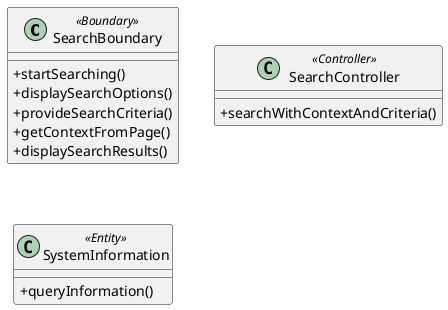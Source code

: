 @startuml

skinparam ClassAttributeIconSize 0

class SearchBoundary <<Boundary>> {
    + startSearching()
    + displaySearchOptions()
    + provideSearchCriteria()
    + getContextFromPage()
    + displaySearchResults()
}

class SearchController <<Controller>> {
    + searchWithContextAndCriteria()
}

class SystemInformation <<Entity>> {
    + queryInformation()
}

@enduml